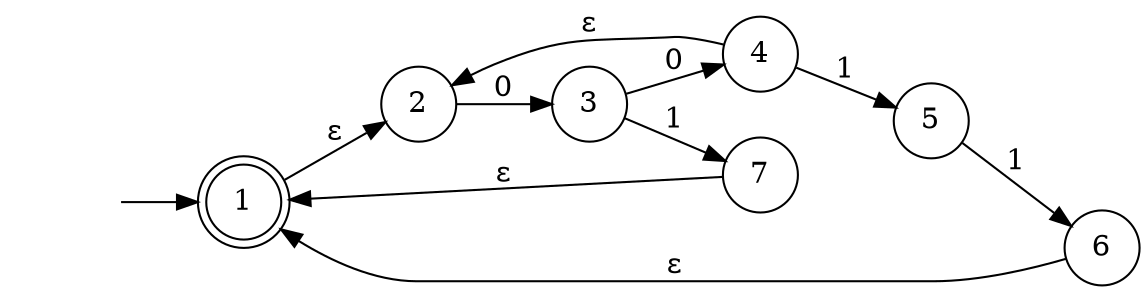 digraph G {
	rankdir=LR;
	null [shape = plaintext label=""]
	1 [shape=doublecircle];
	2 [shape=circle];
	3 [shape=circle];
	4 [shape=circle];
	5 [shape=circle];
	6 [shape=circle];
	7 [shape=circle];
	null -> 1
	1 -> 2 [label = "&#949;"];
	2 -> 3 [label = "0"];
	3 -> 4 [label = "0"];
	4 -> 2 [label = "&#949;"];
	4 -> 5 [label = "1"];
	5 -> 6 [label = "1"];
	6 -> 1 [label = "&#949;"];
	3 -> 7 [label = "1"];
	7 -> 1 [label = "&#949;"];
}
